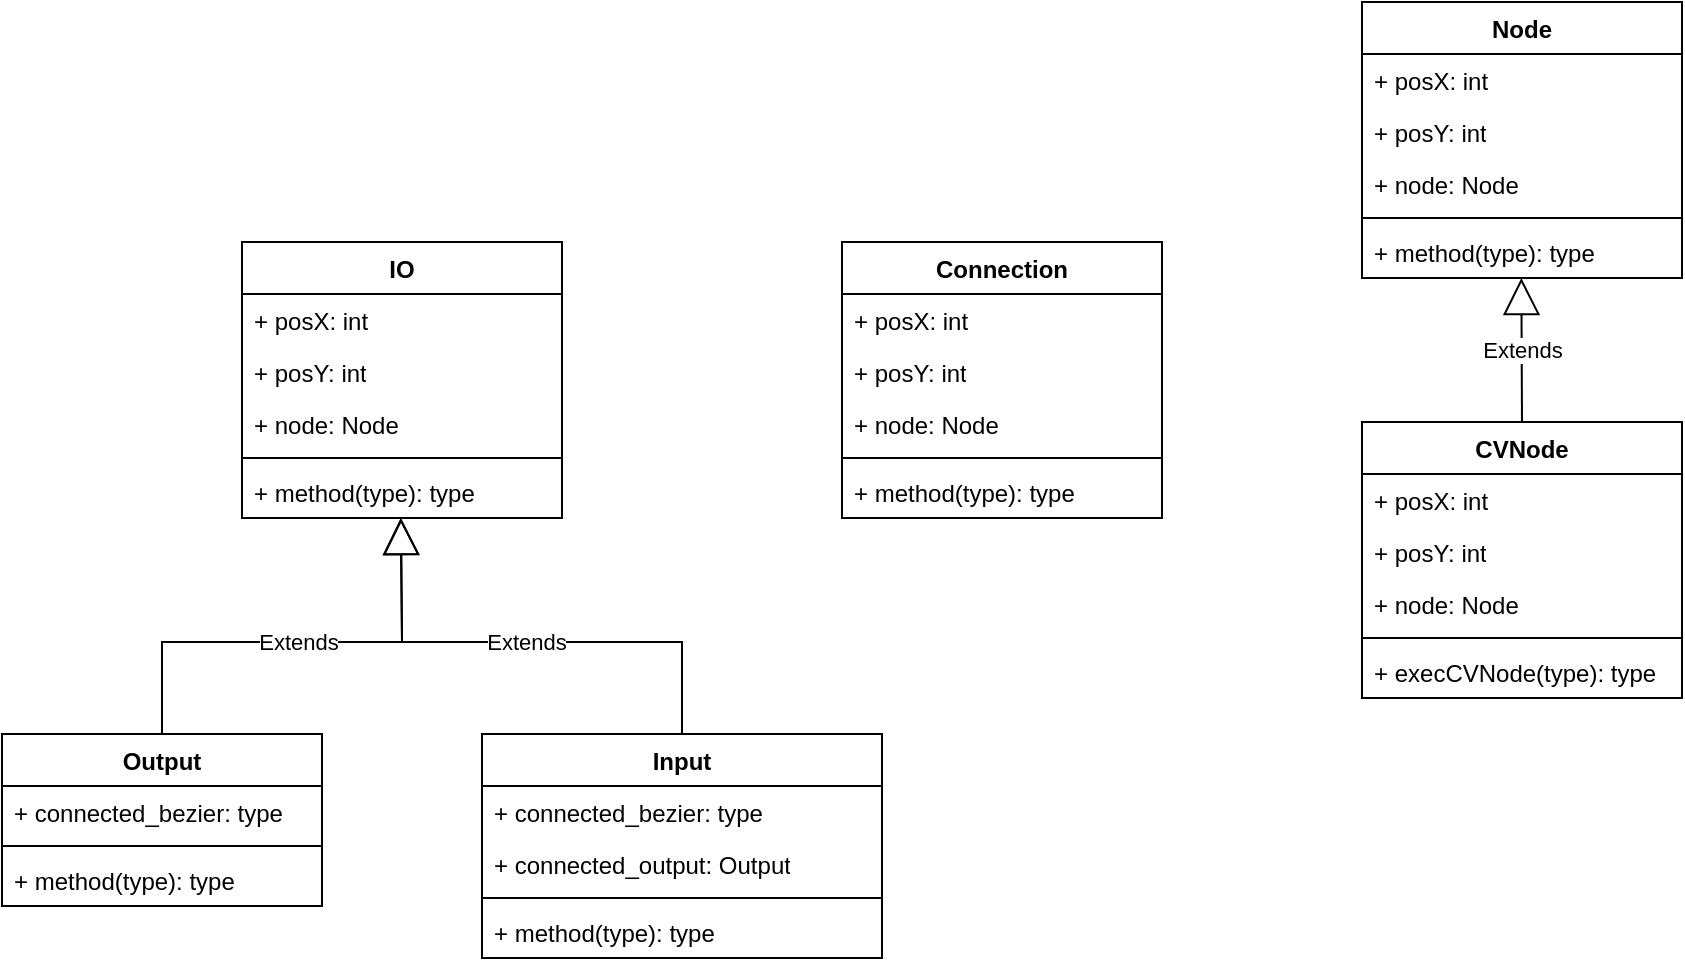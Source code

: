 <mxfile version="21.2.8" type="device">
  <diagram name="Pagina-1" id="MXZFcV45aqfOKcBg10Yk">
    <mxGraphModel dx="1493" dy="872" grid="1" gridSize="10" guides="1" tooltips="1" connect="1" arrows="1" fold="1" page="1" pageScale="1" pageWidth="1169" pageHeight="827" math="0" shadow="0">
      <root>
        <mxCell id="0" />
        <mxCell id="1" parent="0" />
        <mxCell id="Q9V2suJmUDCZfCB1L1Qq-5" value="Output" style="swimlane;fontStyle=1;align=center;verticalAlign=top;childLayout=stackLayout;horizontal=1;startSize=26;horizontalStack=0;resizeParent=1;resizeParentMax=0;resizeLast=0;collapsible=1;marginBottom=0;whiteSpace=wrap;html=1;" parent="1" vertex="1">
          <mxGeometry x="140" y="476" width="160" height="86" as="geometry" />
        </mxCell>
        <mxCell id="Q9V2suJmUDCZfCB1L1Qq-6" value="+ connected_bezier: type" style="text;strokeColor=none;fillColor=none;align=left;verticalAlign=top;spacingLeft=4;spacingRight=4;overflow=hidden;rotatable=0;points=[[0,0.5],[1,0.5]];portConstraint=eastwest;whiteSpace=wrap;html=1;" parent="Q9V2suJmUDCZfCB1L1Qq-5" vertex="1">
          <mxGeometry y="26" width="160" height="26" as="geometry" />
        </mxCell>
        <mxCell id="Q9V2suJmUDCZfCB1L1Qq-7" value="" style="line;strokeWidth=1;fillColor=none;align=left;verticalAlign=middle;spacingTop=-1;spacingLeft=3;spacingRight=3;rotatable=0;labelPosition=right;points=[];portConstraint=eastwest;strokeColor=inherit;" parent="Q9V2suJmUDCZfCB1L1Qq-5" vertex="1">
          <mxGeometry y="52" width="160" height="8" as="geometry" />
        </mxCell>
        <mxCell id="Q9V2suJmUDCZfCB1L1Qq-8" value="+ method(type): type" style="text;strokeColor=none;fillColor=none;align=left;verticalAlign=top;spacingLeft=4;spacingRight=4;overflow=hidden;rotatable=0;points=[[0,0.5],[1,0.5]];portConstraint=eastwest;whiteSpace=wrap;html=1;" parent="Q9V2suJmUDCZfCB1L1Qq-5" vertex="1">
          <mxGeometry y="60" width="160" height="26" as="geometry" />
        </mxCell>
        <mxCell id="Q9V2suJmUDCZfCB1L1Qq-9" value="Input" style="swimlane;fontStyle=1;align=center;verticalAlign=top;childLayout=stackLayout;horizontal=1;startSize=26;horizontalStack=0;resizeParent=1;resizeParentMax=0;resizeLast=0;collapsible=1;marginBottom=0;whiteSpace=wrap;html=1;" parent="1" vertex="1">
          <mxGeometry x="380" y="476" width="200" height="112" as="geometry" />
        </mxCell>
        <mxCell id="Q9V2suJmUDCZfCB1L1Qq-10" value="+ connected_bezier: type" style="text;strokeColor=none;fillColor=none;align=left;verticalAlign=top;spacingLeft=4;spacingRight=4;overflow=hidden;rotatable=0;points=[[0,0.5],[1,0.5]];portConstraint=eastwest;whiteSpace=wrap;html=1;" parent="Q9V2suJmUDCZfCB1L1Qq-9" vertex="1">
          <mxGeometry y="26" width="200" height="26" as="geometry" />
        </mxCell>
        <mxCell id="Q9V2suJmUDCZfCB1L1Qq-27" value="+ connected_output: Output" style="text;strokeColor=none;fillColor=none;align=left;verticalAlign=top;spacingLeft=4;spacingRight=4;overflow=hidden;rotatable=0;points=[[0,0.5],[1,0.5]];portConstraint=eastwest;whiteSpace=wrap;html=1;" parent="Q9V2suJmUDCZfCB1L1Qq-9" vertex="1">
          <mxGeometry y="52" width="200" height="26" as="geometry" />
        </mxCell>
        <mxCell id="Q9V2suJmUDCZfCB1L1Qq-11" value="" style="line;strokeWidth=1;fillColor=none;align=left;verticalAlign=middle;spacingTop=-1;spacingLeft=3;spacingRight=3;rotatable=0;labelPosition=right;points=[];portConstraint=eastwest;strokeColor=inherit;" parent="Q9V2suJmUDCZfCB1L1Qq-9" vertex="1">
          <mxGeometry y="78" width="200" height="8" as="geometry" />
        </mxCell>
        <mxCell id="Q9V2suJmUDCZfCB1L1Qq-12" value="+ method(type): type" style="text;strokeColor=none;fillColor=none;align=left;verticalAlign=top;spacingLeft=4;spacingRight=4;overflow=hidden;rotatable=0;points=[[0,0.5],[1,0.5]];portConstraint=eastwest;whiteSpace=wrap;html=1;" parent="Q9V2suJmUDCZfCB1L1Qq-9" vertex="1">
          <mxGeometry y="86" width="200" height="26" as="geometry" />
        </mxCell>
        <mxCell id="Q9V2suJmUDCZfCB1L1Qq-13" value="IO" style="swimlane;fontStyle=1;align=center;verticalAlign=top;childLayout=stackLayout;horizontal=1;startSize=26;horizontalStack=0;resizeParent=1;resizeParentMax=0;resizeLast=0;collapsible=1;marginBottom=0;whiteSpace=wrap;html=1;" parent="1" vertex="1">
          <mxGeometry x="260" y="230" width="160" height="138" as="geometry" />
        </mxCell>
        <mxCell id="Q9V2suJmUDCZfCB1L1Qq-14" value="+ posX: int" style="text;strokeColor=none;fillColor=none;align=left;verticalAlign=top;spacingLeft=4;spacingRight=4;overflow=hidden;rotatable=0;points=[[0,0.5],[1,0.5]];portConstraint=eastwest;whiteSpace=wrap;html=1;" parent="Q9V2suJmUDCZfCB1L1Qq-13" vertex="1">
          <mxGeometry y="26" width="160" height="26" as="geometry" />
        </mxCell>
        <mxCell id="Q9V2suJmUDCZfCB1L1Qq-17" value="+ posY: int" style="text;strokeColor=none;fillColor=none;align=left;verticalAlign=top;spacingLeft=4;spacingRight=4;overflow=hidden;rotatable=0;points=[[0,0.5],[1,0.5]];portConstraint=eastwest;whiteSpace=wrap;html=1;" parent="Q9V2suJmUDCZfCB1L1Qq-13" vertex="1">
          <mxGeometry y="52" width="160" height="26" as="geometry" />
        </mxCell>
        <mxCell id="Q9V2suJmUDCZfCB1L1Qq-18" value="+ node: Node" style="text;strokeColor=none;fillColor=none;align=left;verticalAlign=top;spacingLeft=4;spacingRight=4;overflow=hidden;rotatable=0;points=[[0,0.5],[1,0.5]];portConstraint=eastwest;whiteSpace=wrap;html=1;" parent="Q9V2suJmUDCZfCB1L1Qq-13" vertex="1">
          <mxGeometry y="78" width="160" height="26" as="geometry" />
        </mxCell>
        <mxCell id="Q9V2suJmUDCZfCB1L1Qq-15" value="" style="line;strokeWidth=1;fillColor=none;align=left;verticalAlign=middle;spacingTop=-1;spacingLeft=3;spacingRight=3;rotatable=0;labelPosition=right;points=[];portConstraint=eastwest;strokeColor=inherit;" parent="Q9V2suJmUDCZfCB1L1Qq-13" vertex="1">
          <mxGeometry y="104" width="160" height="8" as="geometry" />
        </mxCell>
        <mxCell id="Q9V2suJmUDCZfCB1L1Qq-16" value="+ method(type): type" style="text;strokeColor=none;fillColor=none;align=left;verticalAlign=top;spacingLeft=4;spacingRight=4;overflow=hidden;rotatable=0;points=[[0,0.5],[1,0.5]];portConstraint=eastwest;whiteSpace=wrap;html=1;" parent="Q9V2suJmUDCZfCB1L1Qq-13" vertex="1">
          <mxGeometry y="112" width="160" height="26" as="geometry" />
        </mxCell>
        <mxCell id="Q9V2suJmUDCZfCB1L1Qq-19" value="Node" style="swimlane;fontStyle=1;align=center;verticalAlign=top;childLayout=stackLayout;horizontal=1;startSize=26;horizontalStack=0;resizeParent=1;resizeParentMax=0;resizeLast=0;collapsible=1;marginBottom=0;whiteSpace=wrap;html=1;" parent="1" vertex="1">
          <mxGeometry x="820" y="110" width="160" height="138" as="geometry" />
        </mxCell>
        <mxCell id="Q9V2suJmUDCZfCB1L1Qq-20" value="+ posX: int" style="text;strokeColor=none;fillColor=none;align=left;verticalAlign=top;spacingLeft=4;spacingRight=4;overflow=hidden;rotatable=0;points=[[0,0.5],[1,0.5]];portConstraint=eastwest;whiteSpace=wrap;html=1;" parent="Q9V2suJmUDCZfCB1L1Qq-19" vertex="1">
          <mxGeometry y="26" width="160" height="26" as="geometry" />
        </mxCell>
        <mxCell id="Q9V2suJmUDCZfCB1L1Qq-21" value="+ posY: int" style="text;strokeColor=none;fillColor=none;align=left;verticalAlign=top;spacingLeft=4;spacingRight=4;overflow=hidden;rotatable=0;points=[[0,0.5],[1,0.5]];portConstraint=eastwest;whiteSpace=wrap;html=1;" parent="Q9V2suJmUDCZfCB1L1Qq-19" vertex="1">
          <mxGeometry y="52" width="160" height="26" as="geometry" />
        </mxCell>
        <mxCell id="Q9V2suJmUDCZfCB1L1Qq-22" value="+ node: Node" style="text;strokeColor=none;fillColor=none;align=left;verticalAlign=top;spacingLeft=4;spacingRight=4;overflow=hidden;rotatable=0;points=[[0,0.5],[1,0.5]];portConstraint=eastwest;whiteSpace=wrap;html=1;" parent="Q9V2suJmUDCZfCB1L1Qq-19" vertex="1">
          <mxGeometry y="78" width="160" height="26" as="geometry" />
        </mxCell>
        <mxCell id="Q9V2suJmUDCZfCB1L1Qq-23" value="" style="line;strokeWidth=1;fillColor=none;align=left;verticalAlign=middle;spacingTop=-1;spacingLeft=3;spacingRight=3;rotatable=0;labelPosition=right;points=[];portConstraint=eastwest;strokeColor=inherit;" parent="Q9V2suJmUDCZfCB1L1Qq-19" vertex="1">
          <mxGeometry y="104" width="160" height="8" as="geometry" />
        </mxCell>
        <mxCell id="Q9V2suJmUDCZfCB1L1Qq-24" value="+ method(type): type" style="text;strokeColor=none;fillColor=none;align=left;verticalAlign=top;spacingLeft=4;spacingRight=4;overflow=hidden;rotatable=0;points=[[0,0.5],[1,0.5]];portConstraint=eastwest;whiteSpace=wrap;html=1;" parent="Q9V2suJmUDCZfCB1L1Qq-19" vertex="1">
          <mxGeometry y="112" width="160" height="26" as="geometry" />
        </mxCell>
        <mxCell id="Q9V2suJmUDCZfCB1L1Qq-25" value="Extends" style="endArrow=block;endSize=16;endFill=0;html=1;rounded=0;exitX=0.5;exitY=0;exitDx=0;exitDy=0;entryX=0.496;entryY=0.998;entryDx=0;entryDy=0;entryPerimeter=0;" parent="1" source="Q9V2suJmUDCZfCB1L1Qq-5" target="Q9V2suJmUDCZfCB1L1Qq-16" edge="1">
          <mxGeometry width="160" relative="1" as="geometry">
            <mxPoint x="480" y="430" as="sourcePoint" />
            <mxPoint x="310" y="380" as="targetPoint" />
            <Array as="points">
              <mxPoint x="220" y="430" />
              <mxPoint x="340" y="430" />
            </Array>
          </mxGeometry>
        </mxCell>
        <mxCell id="Q9V2suJmUDCZfCB1L1Qq-26" value="Extends" style="endArrow=block;endSize=16;endFill=0;html=1;rounded=0;entryX=0.497;entryY=1.004;entryDx=0;entryDy=0;entryPerimeter=0;exitX=0.5;exitY=0;exitDx=0;exitDy=0;" parent="1" source="Q9V2suJmUDCZfCB1L1Qq-9" target="Q9V2suJmUDCZfCB1L1Qq-16" edge="1">
          <mxGeometry width="160" relative="1" as="geometry">
            <mxPoint x="480" y="430" as="sourcePoint" />
            <mxPoint x="360" y="390" as="targetPoint" />
            <Array as="points">
              <mxPoint x="480" y="430" />
              <mxPoint x="340" y="430" />
            </Array>
          </mxGeometry>
        </mxCell>
        <mxCell id="Q9V2suJmUDCZfCB1L1Qq-28" value="Connection" style="swimlane;fontStyle=1;align=center;verticalAlign=top;childLayout=stackLayout;horizontal=1;startSize=26;horizontalStack=0;resizeParent=1;resizeParentMax=0;resizeLast=0;collapsible=1;marginBottom=0;whiteSpace=wrap;html=1;" parent="1" vertex="1">
          <mxGeometry x="560" y="230" width="160" height="138" as="geometry" />
        </mxCell>
        <mxCell id="Q9V2suJmUDCZfCB1L1Qq-29" value="+ posX: int" style="text;strokeColor=none;fillColor=none;align=left;verticalAlign=top;spacingLeft=4;spacingRight=4;overflow=hidden;rotatable=0;points=[[0,0.5],[1,0.5]];portConstraint=eastwest;whiteSpace=wrap;html=1;" parent="Q9V2suJmUDCZfCB1L1Qq-28" vertex="1">
          <mxGeometry y="26" width="160" height="26" as="geometry" />
        </mxCell>
        <mxCell id="Q9V2suJmUDCZfCB1L1Qq-30" value="+ posY: int" style="text;strokeColor=none;fillColor=none;align=left;verticalAlign=top;spacingLeft=4;spacingRight=4;overflow=hidden;rotatable=0;points=[[0,0.5],[1,0.5]];portConstraint=eastwest;whiteSpace=wrap;html=1;" parent="Q9V2suJmUDCZfCB1L1Qq-28" vertex="1">
          <mxGeometry y="52" width="160" height="26" as="geometry" />
        </mxCell>
        <mxCell id="Q9V2suJmUDCZfCB1L1Qq-31" value="+ node: Node" style="text;strokeColor=none;fillColor=none;align=left;verticalAlign=top;spacingLeft=4;spacingRight=4;overflow=hidden;rotatable=0;points=[[0,0.5],[1,0.5]];portConstraint=eastwest;whiteSpace=wrap;html=1;" parent="Q9V2suJmUDCZfCB1L1Qq-28" vertex="1">
          <mxGeometry y="78" width="160" height="26" as="geometry" />
        </mxCell>
        <mxCell id="Q9V2suJmUDCZfCB1L1Qq-32" value="" style="line;strokeWidth=1;fillColor=none;align=left;verticalAlign=middle;spacingTop=-1;spacingLeft=3;spacingRight=3;rotatable=0;labelPosition=right;points=[];portConstraint=eastwest;strokeColor=inherit;" parent="Q9V2suJmUDCZfCB1L1Qq-28" vertex="1">
          <mxGeometry y="104" width="160" height="8" as="geometry" />
        </mxCell>
        <mxCell id="Q9V2suJmUDCZfCB1L1Qq-33" value="+ method(type): type" style="text;strokeColor=none;fillColor=none;align=left;verticalAlign=top;spacingLeft=4;spacingRight=4;overflow=hidden;rotatable=0;points=[[0,0.5],[1,0.5]];portConstraint=eastwest;whiteSpace=wrap;html=1;" parent="Q9V2suJmUDCZfCB1L1Qq-28" vertex="1">
          <mxGeometry y="112" width="160" height="26" as="geometry" />
        </mxCell>
        <mxCell id="Q9V2suJmUDCZfCB1L1Qq-34" value="CVNode" style="swimlane;fontStyle=1;align=center;verticalAlign=top;childLayout=stackLayout;horizontal=1;startSize=26;horizontalStack=0;resizeParent=1;resizeParentMax=0;resizeLast=0;collapsible=1;marginBottom=0;whiteSpace=wrap;html=1;" parent="1" vertex="1">
          <mxGeometry x="820" y="320" width="160" height="138" as="geometry" />
        </mxCell>
        <mxCell id="Q9V2suJmUDCZfCB1L1Qq-35" value="+ posX: int" style="text;strokeColor=none;fillColor=none;align=left;verticalAlign=top;spacingLeft=4;spacingRight=4;overflow=hidden;rotatable=0;points=[[0,0.5],[1,0.5]];portConstraint=eastwest;whiteSpace=wrap;html=1;" parent="Q9V2suJmUDCZfCB1L1Qq-34" vertex="1">
          <mxGeometry y="26" width="160" height="26" as="geometry" />
        </mxCell>
        <mxCell id="Q9V2suJmUDCZfCB1L1Qq-36" value="+ posY: int" style="text;strokeColor=none;fillColor=none;align=left;verticalAlign=top;spacingLeft=4;spacingRight=4;overflow=hidden;rotatable=0;points=[[0,0.5],[1,0.5]];portConstraint=eastwest;whiteSpace=wrap;html=1;" parent="Q9V2suJmUDCZfCB1L1Qq-34" vertex="1">
          <mxGeometry y="52" width="160" height="26" as="geometry" />
        </mxCell>
        <mxCell id="Q9V2suJmUDCZfCB1L1Qq-37" value="+ node: Node" style="text;strokeColor=none;fillColor=none;align=left;verticalAlign=top;spacingLeft=4;spacingRight=4;overflow=hidden;rotatable=0;points=[[0,0.5],[1,0.5]];portConstraint=eastwest;whiteSpace=wrap;html=1;" parent="Q9V2suJmUDCZfCB1L1Qq-34" vertex="1">
          <mxGeometry y="78" width="160" height="26" as="geometry" />
        </mxCell>
        <mxCell id="Q9V2suJmUDCZfCB1L1Qq-38" value="" style="line;strokeWidth=1;fillColor=none;align=left;verticalAlign=middle;spacingTop=-1;spacingLeft=3;spacingRight=3;rotatable=0;labelPosition=right;points=[];portConstraint=eastwest;strokeColor=inherit;" parent="Q9V2suJmUDCZfCB1L1Qq-34" vertex="1">
          <mxGeometry y="104" width="160" height="8" as="geometry" />
        </mxCell>
        <mxCell id="Q9V2suJmUDCZfCB1L1Qq-39" value="+ execCVNode(type): type" style="text;strokeColor=none;fillColor=none;align=left;verticalAlign=top;spacingLeft=4;spacingRight=4;overflow=hidden;rotatable=0;points=[[0,0.5],[1,0.5]];portConstraint=eastwest;whiteSpace=wrap;html=1;" parent="Q9V2suJmUDCZfCB1L1Qq-34" vertex="1">
          <mxGeometry y="112" width="160" height="26" as="geometry" />
        </mxCell>
        <mxCell id="Q9V2suJmUDCZfCB1L1Qq-40" value="Extends" style="endArrow=block;endSize=16;endFill=0;html=1;rounded=0;entryX=0.498;entryY=1;entryDx=0;entryDy=0;entryPerimeter=0;exitX=0.5;exitY=0;exitDx=0;exitDy=0;" parent="1" source="Q9V2suJmUDCZfCB1L1Qq-34" target="Q9V2suJmUDCZfCB1L1Qq-24" edge="1">
          <mxGeometry width="160" relative="1" as="geometry">
            <mxPoint x="590" y="400" as="sourcePoint" />
            <mxPoint x="850" y="270" as="targetPoint" />
          </mxGeometry>
        </mxCell>
      </root>
    </mxGraphModel>
  </diagram>
</mxfile>
